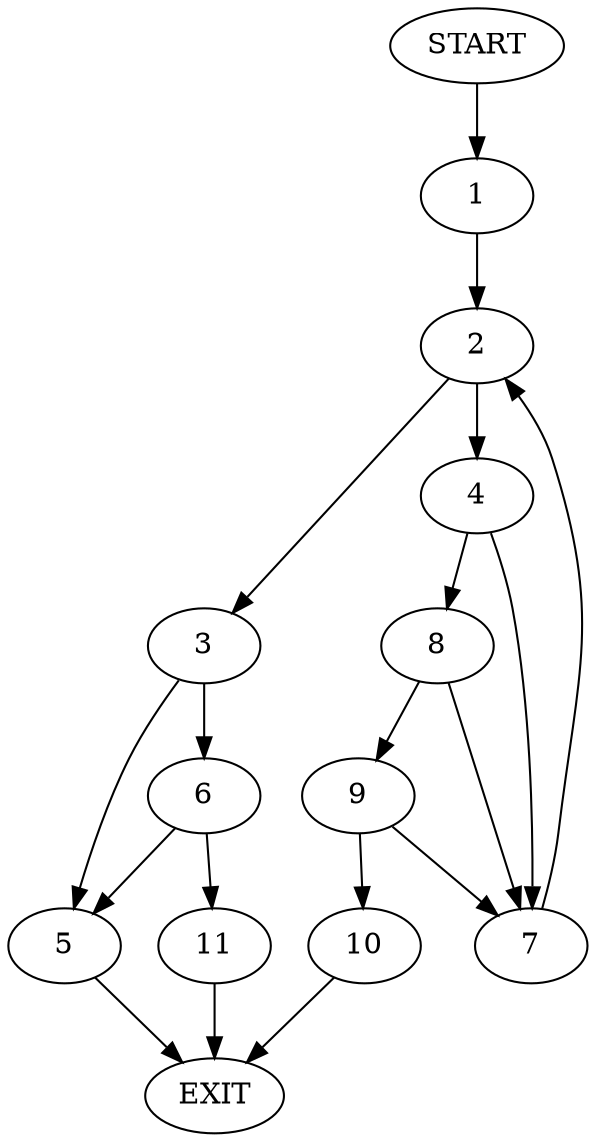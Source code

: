 digraph {
0 [label="START"]
12 [label="EXIT"]
0 -> 1
1 -> 2
2 -> 3
2 -> 4
3 -> 5
3 -> 6
4 -> 7
4 -> 8
7 -> 2
8 -> 7
8 -> 9
9 -> 7
9 -> 10
10 -> 12
5 -> 12
6 -> 5
6 -> 11
11 -> 12
}
